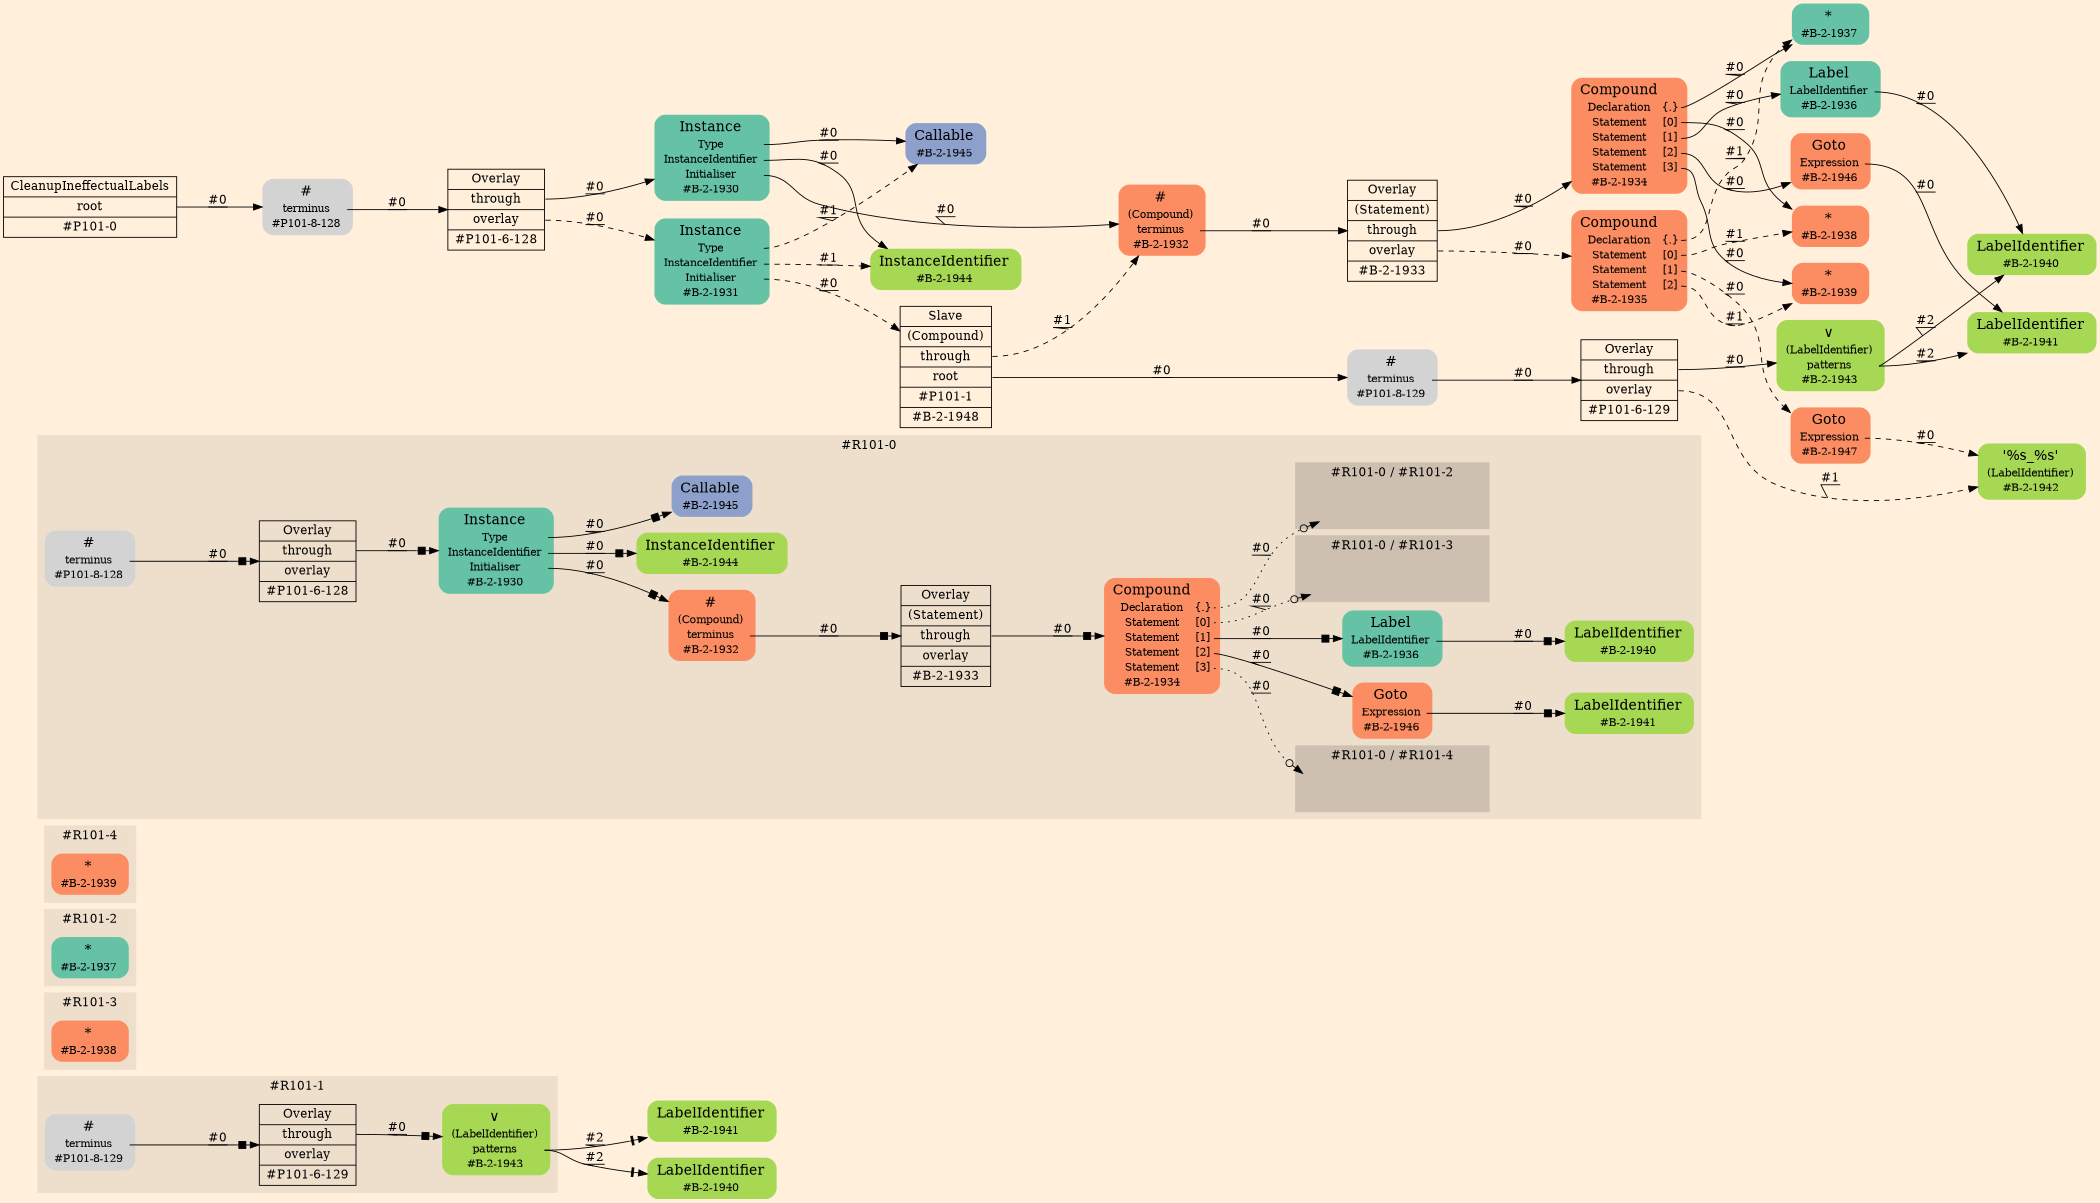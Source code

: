 digraph Inferno {
graph [
    rankdir = "LR"
    ranksep = 1.0
    size = "14,20"
    bgcolor = antiquewhite1
    color = black
    fontcolor = black
];
node [
];

// -------------------- figure #R101-1 --------------------
"#R101-1 / #B-2-1941" [
    shape = "plaintext"
    fillcolor = "/set28/5"
    label = <<TABLE BORDER="0" CELLBORDER="0" CELLSPACING="0">
     <TR><TD><FONT POINT-SIZE="16.0">LabelIdentifier</FONT></TD><TD></TD></TR>
     <TR><TD>#B-2-1941</TD><TD PORT="port0"></TD></TR>
    </TABLE>>
    style = "rounded,filled"
    fontsize = "12"
];

"#R101-1 / #B-2-1940" [
    shape = "plaintext"
    fillcolor = "/set28/5"
    label = <<TABLE BORDER="0" CELLBORDER="0" CELLSPACING="0">
     <TR><TD><FONT POINT-SIZE="16.0">LabelIdentifier</FONT></TD><TD></TD></TR>
     <TR><TD>#B-2-1940</TD><TD PORT="port0"></TD></TR>
    </TABLE>>
    style = "rounded,filled"
    fontsize = "12"
];

subgraph "cluster#R101-1" {
    label = "#R101-1"
    style = "filled"
    color = antiquewhite2
    "#R101-1 / #B-2-1943" [
        shape = "plaintext"
        fillcolor = "/set28/5"
        label = <<TABLE BORDER="0" CELLBORDER="0" CELLSPACING="0">
         <TR><TD><FONT POINT-SIZE="16.0">∨</FONT></TD><TD></TD></TR>
         <TR><TD>(LabelIdentifier)</TD><TD PORT="port0"></TD></TR>
         <TR><TD>patterns</TD><TD PORT="port1"></TD></TR>
         <TR><TD>#B-2-1943</TD><TD PORT="port2"></TD></TR>
        </TABLE>>
        style = "rounded,filled"
        fontsize = "12"
    ];
    
    "#R101-1 / #P101-8-129" [
        shape = "plaintext"
        label = <<TABLE BORDER="0" CELLBORDER="0" CELLSPACING="0">
         <TR><TD><FONT POINT-SIZE="16.0">#</FONT></TD><TD></TD></TR>
         <TR><TD>terminus</TD><TD PORT="port0"></TD></TR>
         <TR><TD>#P101-8-129</TD><TD PORT="port1"></TD></TR>
        </TABLE>>
        style = "rounded,filled"
        fontsize = "12"
    ];
    
    "#R101-1 / #P101-6-129" [
        shape = "record"
        fillcolor = antiquewhite2
        label = "<fixed> Overlay | <port0> through | <port1> overlay | <port2> #P101-6-129"
        style = "filled"
        fontsize = "14"
        color = black
        fontcolor = black
    ];
    
}


// -------------------- figure #R101-3 --------------------
subgraph "cluster#R101-3" {
    label = "#R101-3"
    style = "filled"
    color = antiquewhite2
    "#R101-3 / #B-2-1938" [
        shape = "plaintext"
        fillcolor = "/set28/2"
        label = <<TABLE BORDER="0" CELLBORDER="0" CELLSPACING="0">
         <TR><TD><FONT POINT-SIZE="16.0">*</FONT></TD><TD></TD></TR>
         <TR><TD>#B-2-1938</TD><TD PORT="port0"></TD></TR>
        </TABLE>>
        style = "rounded,filled"
        fontsize = "12"
    ];
    
}


// -------------------- figure #R101-2 --------------------
subgraph "cluster#R101-2" {
    label = "#R101-2"
    style = "filled"
    color = antiquewhite2
    "#R101-2 / #B-2-1937" [
        shape = "plaintext"
        fillcolor = "/set28/1"
        label = <<TABLE BORDER="0" CELLBORDER="0" CELLSPACING="0">
         <TR><TD><FONT POINT-SIZE="16.0">*</FONT></TD><TD></TD></TR>
         <TR><TD>#B-2-1937</TD><TD PORT="port0"></TD></TR>
        </TABLE>>
        style = "rounded,filled"
        fontsize = "12"
    ];
    
}


// -------------------- figure #R101-4 --------------------
subgraph "cluster#R101-4" {
    label = "#R101-4"
    style = "filled"
    color = antiquewhite2
    "#R101-4 / #B-2-1939" [
        shape = "plaintext"
        fillcolor = "/set28/2"
        label = <<TABLE BORDER="0" CELLBORDER="0" CELLSPACING="0">
         <TR><TD><FONT POINT-SIZE="16.0">*</FONT></TD><TD></TD></TR>
         <TR><TD>#B-2-1939</TD><TD PORT="port0"></TD></TR>
        </TABLE>>
        style = "rounded,filled"
        fontsize = "12"
    ];
    
}


// -------------------- figure #R101-0 --------------------
subgraph "cluster#R101-0" {
    label = "#R101-0"
    style = "filled"
    color = antiquewhite2
    "#R101-0 / #B-2-1941" [
        shape = "plaintext"
        fillcolor = "/set28/5"
        label = <<TABLE BORDER="0" CELLBORDER="0" CELLSPACING="0">
         <TR><TD><FONT POINT-SIZE="16.0">LabelIdentifier</FONT></TD><TD></TD></TR>
         <TR><TD>#B-2-1941</TD><TD PORT="port0"></TD></TR>
        </TABLE>>
        style = "rounded,filled"
        fontsize = "12"
    ];
    
    "#R101-0 / #B-2-1945" [
        shape = "plaintext"
        fillcolor = "/set28/3"
        label = <<TABLE BORDER="0" CELLBORDER="0" CELLSPACING="0">
         <TR><TD><FONT POINT-SIZE="16.0">Callable</FONT></TD><TD></TD></TR>
         <TR><TD>#B-2-1945</TD><TD PORT="port0"></TD></TR>
        </TABLE>>
        style = "rounded,filled"
        fontsize = "12"
    ];
    
    "#R101-0 / #B-2-1932" [
        shape = "plaintext"
        fillcolor = "/set28/2"
        label = <<TABLE BORDER="0" CELLBORDER="0" CELLSPACING="0">
         <TR><TD><FONT POINT-SIZE="16.0">#</FONT></TD><TD></TD></TR>
         <TR><TD>(Compound)</TD><TD PORT="port0"></TD></TR>
         <TR><TD>terminus</TD><TD PORT="port1"></TD></TR>
         <TR><TD>#B-2-1932</TD><TD PORT="port2"></TD></TR>
        </TABLE>>
        style = "rounded,filled"
        fontsize = "12"
    ];
    
    "#R101-0 / #B-2-1933" [
        shape = "record"
        fillcolor = antiquewhite2
        label = "<fixed> Overlay | <port0> (Statement) | <port1> through | <port2> overlay | <port3> #B-2-1933"
        style = "filled"
        fontsize = "14"
        color = black
        fontcolor = black
    ];
    
    "#R101-0 / #B-2-1944" [
        shape = "plaintext"
        fillcolor = "/set28/5"
        label = <<TABLE BORDER="0" CELLBORDER="0" CELLSPACING="0">
         <TR><TD><FONT POINT-SIZE="16.0">InstanceIdentifier</FONT></TD><TD></TD></TR>
         <TR><TD>#B-2-1944</TD><TD PORT="port0"></TD></TR>
        </TABLE>>
        style = "rounded,filled"
        fontsize = "12"
    ];
    
    "#R101-0 / #B-2-1930" [
        shape = "plaintext"
        fillcolor = "/set28/1"
        label = <<TABLE BORDER="0" CELLBORDER="0" CELLSPACING="0">
         <TR><TD><FONT POINT-SIZE="16.0">Instance</FONT></TD><TD></TD></TR>
         <TR><TD>Type</TD><TD PORT="port0"></TD></TR>
         <TR><TD>InstanceIdentifier</TD><TD PORT="port1"></TD></TR>
         <TR><TD>Initialiser</TD><TD PORT="port2"></TD></TR>
         <TR><TD>#B-2-1930</TD><TD PORT="port3"></TD></TR>
        </TABLE>>
        style = "rounded,filled"
        fontsize = "12"
    ];
    
    "#R101-0 / #B-2-1934" [
        shape = "plaintext"
        fillcolor = "/set28/2"
        label = <<TABLE BORDER="0" CELLBORDER="0" CELLSPACING="0">
         <TR><TD><FONT POINT-SIZE="16.0">Compound</FONT></TD><TD></TD></TR>
         <TR><TD>Declaration</TD><TD PORT="port0">{.}</TD></TR>
         <TR><TD>Statement</TD><TD PORT="port1">[0]</TD></TR>
         <TR><TD>Statement</TD><TD PORT="port2">[1]</TD></TR>
         <TR><TD>Statement</TD><TD PORT="port3">[2]</TD></TR>
         <TR><TD>Statement</TD><TD PORT="port4">[3]</TD></TR>
         <TR><TD>#B-2-1934</TD><TD PORT="port5"></TD></TR>
        </TABLE>>
        style = "rounded,filled"
        fontsize = "12"
    ];
    
    "#R101-0 / #B-2-1936" [
        shape = "plaintext"
        fillcolor = "/set28/1"
        label = <<TABLE BORDER="0" CELLBORDER="0" CELLSPACING="0">
         <TR><TD><FONT POINT-SIZE="16.0">Label</FONT></TD><TD></TD></TR>
         <TR><TD>LabelIdentifier</TD><TD PORT="port0"></TD></TR>
         <TR><TD>#B-2-1936</TD><TD PORT="port1"></TD></TR>
        </TABLE>>
        style = "rounded,filled"
        fontsize = "12"
    ];
    
    "#R101-0 / #P101-8-128" [
        shape = "plaintext"
        label = <<TABLE BORDER="0" CELLBORDER="0" CELLSPACING="0">
         <TR><TD><FONT POINT-SIZE="16.0">#</FONT></TD><TD></TD></TR>
         <TR><TD>terminus</TD><TD PORT="port0"></TD></TR>
         <TR><TD>#P101-8-128</TD><TD PORT="port1"></TD></TR>
        </TABLE>>
        style = "rounded,filled"
        fontsize = "12"
    ];
    
    "#R101-0 / #B-2-1940" [
        shape = "plaintext"
        fillcolor = "/set28/5"
        label = <<TABLE BORDER="0" CELLBORDER="0" CELLSPACING="0">
         <TR><TD><FONT POINT-SIZE="16.0">LabelIdentifier</FONT></TD><TD></TD></TR>
         <TR><TD>#B-2-1940</TD><TD PORT="port0"></TD></TR>
        </TABLE>>
        style = "rounded,filled"
        fontsize = "12"
    ];
    
    "#R101-0 / #P101-6-128" [
        shape = "record"
        fillcolor = antiquewhite2
        label = "<fixed> Overlay | <port0> through | <port1> overlay | <port2> #P101-6-128"
        style = "filled"
        fontsize = "14"
        color = black
        fontcolor = black
    ];
    
    "#R101-0 / #B-2-1946" [
        shape = "plaintext"
        fillcolor = "/set28/2"
        label = <<TABLE BORDER="0" CELLBORDER="0" CELLSPACING="0">
         <TR><TD><FONT POINT-SIZE="16.0">Goto</FONT></TD><TD></TD></TR>
         <TR><TD>Expression</TD><TD PORT="port0"></TD></TR>
         <TR><TD>#B-2-1946</TD><TD PORT="port1"></TD></TR>
        </TABLE>>
        style = "rounded,filled"
        fontsize = "12"
    ];
    
    subgraph "cluster#R101-0 / #R101-4" {
        label = "#R101-0 / #R101-4"
        style = "filled"
        color = antiquewhite3
        "#R101-0 / #0 / #B-2-1939" [
            shape = "none"
            style = "invisible"
        ];
        
    }
    
    subgraph "cluster#R101-0 / #R101-2" {
        label = "#R101-0 / #R101-2"
        style = "filled"
        color = antiquewhite3
        "#R101-0 / #0 / #B-2-1937" [
            shape = "none"
            style = "invisible"
        ];
        
    }
    
    subgraph "cluster#R101-0 / #R101-3" {
        label = "#R101-0 / #R101-3"
        style = "filled"
        color = antiquewhite3
        "#R101-0 / #0 / #B-2-1938" [
            shape = "none"
            style = "invisible"
        ];
        
    }
    
}


// -------------------- transformation figure --------------------
"CR#P101-0" [
    shape = "record"
    fillcolor = antiquewhite1
    label = "<fixed> CleanupIneffectualLabels | <port0> root | <port1> #P101-0"
    style = "filled"
    fontsize = "14"
    color = black
    fontcolor = black
];

"#P101-8-128" [
    shape = "plaintext"
    label = <<TABLE BORDER="0" CELLBORDER="0" CELLSPACING="0">
     <TR><TD><FONT POINT-SIZE="16.0">#</FONT></TD><TD></TD></TR>
     <TR><TD>terminus</TD><TD PORT="port0"></TD></TR>
     <TR><TD>#P101-8-128</TD><TD PORT="port1"></TD></TR>
    </TABLE>>
    style = "rounded,filled"
    fontsize = "12"
];

"#P101-6-128" [
    shape = "record"
    fillcolor = antiquewhite1
    label = "<fixed> Overlay | <port0> through | <port1> overlay | <port2> #P101-6-128"
    style = "filled"
    fontsize = "14"
    color = black
    fontcolor = black
];

"#B-2-1930" [
    shape = "plaintext"
    fillcolor = "/set28/1"
    label = <<TABLE BORDER="0" CELLBORDER="0" CELLSPACING="0">
     <TR><TD><FONT POINT-SIZE="16.0">Instance</FONT></TD><TD></TD></TR>
     <TR><TD>Type</TD><TD PORT="port0"></TD></TR>
     <TR><TD>InstanceIdentifier</TD><TD PORT="port1"></TD></TR>
     <TR><TD>Initialiser</TD><TD PORT="port2"></TD></TR>
     <TR><TD>#B-2-1930</TD><TD PORT="port3"></TD></TR>
    </TABLE>>
    style = "rounded,filled"
    fontsize = "12"
];

"#B-2-1945" [
    shape = "plaintext"
    fillcolor = "/set28/3"
    label = <<TABLE BORDER="0" CELLBORDER="0" CELLSPACING="0">
     <TR><TD><FONT POINT-SIZE="16.0">Callable</FONT></TD><TD></TD></TR>
     <TR><TD>#B-2-1945</TD><TD PORT="port0"></TD></TR>
    </TABLE>>
    style = "rounded,filled"
    fontsize = "12"
];

"#B-2-1944" [
    shape = "plaintext"
    fillcolor = "/set28/5"
    label = <<TABLE BORDER="0" CELLBORDER="0" CELLSPACING="0">
     <TR><TD><FONT POINT-SIZE="16.0">InstanceIdentifier</FONT></TD><TD></TD></TR>
     <TR><TD>#B-2-1944</TD><TD PORT="port0"></TD></TR>
    </TABLE>>
    style = "rounded,filled"
    fontsize = "12"
];

"#B-2-1932" [
    shape = "plaintext"
    fillcolor = "/set28/2"
    label = <<TABLE BORDER="0" CELLBORDER="0" CELLSPACING="0">
     <TR><TD><FONT POINT-SIZE="16.0">#</FONT></TD><TD></TD></TR>
     <TR><TD>(Compound)</TD><TD PORT="port0"></TD></TR>
     <TR><TD>terminus</TD><TD PORT="port1"></TD></TR>
     <TR><TD>#B-2-1932</TD><TD PORT="port2"></TD></TR>
    </TABLE>>
    style = "rounded,filled"
    fontsize = "12"
];

"#B-2-1933" [
    shape = "record"
    fillcolor = antiquewhite1
    label = "<fixed> Overlay | <port0> (Statement) | <port1> through | <port2> overlay | <port3> #B-2-1933"
    style = "filled"
    fontsize = "14"
    color = black
    fontcolor = black
];

"#B-2-1934" [
    shape = "plaintext"
    fillcolor = "/set28/2"
    label = <<TABLE BORDER="0" CELLBORDER="0" CELLSPACING="0">
     <TR><TD><FONT POINT-SIZE="16.0">Compound</FONT></TD><TD></TD></TR>
     <TR><TD>Declaration</TD><TD PORT="port0">{.}</TD></TR>
     <TR><TD>Statement</TD><TD PORT="port1">[0]</TD></TR>
     <TR><TD>Statement</TD><TD PORT="port2">[1]</TD></TR>
     <TR><TD>Statement</TD><TD PORT="port3">[2]</TD></TR>
     <TR><TD>Statement</TD><TD PORT="port4">[3]</TD></TR>
     <TR><TD>#B-2-1934</TD><TD PORT="port5"></TD></TR>
    </TABLE>>
    style = "rounded,filled"
    fontsize = "12"
];

"#B-2-1937" [
    shape = "plaintext"
    fillcolor = "/set28/1"
    label = <<TABLE BORDER="0" CELLBORDER="0" CELLSPACING="0">
     <TR><TD><FONT POINT-SIZE="16.0">*</FONT></TD><TD></TD></TR>
     <TR><TD>#B-2-1937</TD><TD PORT="port0"></TD></TR>
    </TABLE>>
    style = "rounded,filled"
    fontsize = "12"
];

"#B-2-1938" [
    shape = "plaintext"
    fillcolor = "/set28/2"
    label = <<TABLE BORDER="0" CELLBORDER="0" CELLSPACING="0">
     <TR><TD><FONT POINT-SIZE="16.0">*</FONT></TD><TD></TD></TR>
     <TR><TD>#B-2-1938</TD><TD PORT="port0"></TD></TR>
    </TABLE>>
    style = "rounded,filled"
    fontsize = "12"
];

"#B-2-1936" [
    shape = "plaintext"
    fillcolor = "/set28/1"
    label = <<TABLE BORDER="0" CELLBORDER="0" CELLSPACING="0">
     <TR><TD><FONT POINT-SIZE="16.0">Label</FONT></TD><TD></TD></TR>
     <TR><TD>LabelIdentifier</TD><TD PORT="port0"></TD></TR>
     <TR><TD>#B-2-1936</TD><TD PORT="port1"></TD></TR>
    </TABLE>>
    style = "rounded,filled"
    fontsize = "12"
];

"#B-2-1940" [
    shape = "plaintext"
    fillcolor = "/set28/5"
    label = <<TABLE BORDER="0" CELLBORDER="0" CELLSPACING="0">
     <TR><TD><FONT POINT-SIZE="16.0">LabelIdentifier</FONT></TD><TD></TD></TR>
     <TR><TD>#B-2-1940</TD><TD PORT="port0"></TD></TR>
    </TABLE>>
    style = "rounded,filled"
    fontsize = "12"
];

"#B-2-1946" [
    shape = "plaintext"
    fillcolor = "/set28/2"
    label = <<TABLE BORDER="0" CELLBORDER="0" CELLSPACING="0">
     <TR><TD><FONT POINT-SIZE="16.0">Goto</FONT></TD><TD></TD></TR>
     <TR><TD>Expression</TD><TD PORT="port0"></TD></TR>
     <TR><TD>#B-2-1946</TD><TD PORT="port1"></TD></TR>
    </TABLE>>
    style = "rounded,filled"
    fontsize = "12"
];

"#B-2-1941" [
    shape = "plaintext"
    fillcolor = "/set28/5"
    label = <<TABLE BORDER="0" CELLBORDER="0" CELLSPACING="0">
     <TR><TD><FONT POINT-SIZE="16.0">LabelIdentifier</FONT></TD><TD></TD></TR>
     <TR><TD>#B-2-1941</TD><TD PORT="port0"></TD></TR>
    </TABLE>>
    style = "rounded,filled"
    fontsize = "12"
];

"#B-2-1939" [
    shape = "plaintext"
    fillcolor = "/set28/2"
    label = <<TABLE BORDER="0" CELLBORDER="0" CELLSPACING="0">
     <TR><TD><FONT POINT-SIZE="16.0">*</FONT></TD><TD></TD></TR>
     <TR><TD>#B-2-1939</TD><TD PORT="port0"></TD></TR>
    </TABLE>>
    style = "rounded,filled"
    fontsize = "12"
];

"#B-2-1935" [
    shape = "plaintext"
    fillcolor = "/set28/2"
    label = <<TABLE BORDER="0" CELLBORDER="0" CELLSPACING="0">
     <TR><TD><FONT POINT-SIZE="16.0">Compound</FONT></TD><TD></TD></TR>
     <TR><TD>Declaration</TD><TD PORT="port0">{.}</TD></TR>
     <TR><TD>Statement</TD><TD PORT="port1">[0]</TD></TR>
     <TR><TD>Statement</TD><TD PORT="port2">[1]</TD></TR>
     <TR><TD>Statement</TD><TD PORT="port3">[2]</TD></TR>
     <TR><TD>#B-2-1935</TD><TD PORT="port4"></TD></TR>
    </TABLE>>
    style = "rounded,filled"
    fontsize = "12"
];

"#B-2-1947" [
    shape = "plaintext"
    fillcolor = "/set28/2"
    label = <<TABLE BORDER="0" CELLBORDER="0" CELLSPACING="0">
     <TR><TD><FONT POINT-SIZE="16.0">Goto</FONT></TD><TD></TD></TR>
     <TR><TD>Expression</TD><TD PORT="port0"></TD></TR>
     <TR><TD>#B-2-1947</TD><TD PORT="port1"></TD></TR>
    </TABLE>>
    style = "rounded,filled"
    fontsize = "12"
];

"#B-2-1942" [
    shape = "plaintext"
    fillcolor = "/set28/5"
    label = <<TABLE BORDER="0" CELLBORDER="0" CELLSPACING="0">
     <TR><TD><FONT POINT-SIZE="16.0">'%s_%s'</FONT></TD><TD></TD></TR>
     <TR><TD>(LabelIdentifier)</TD><TD PORT="port0"></TD></TR>
     <TR><TD>#B-2-1942</TD><TD PORT="port1"></TD></TR>
    </TABLE>>
    style = "rounded,filled"
    fontsize = "12"
];

"#B-2-1931" [
    shape = "plaintext"
    fillcolor = "/set28/1"
    label = <<TABLE BORDER="0" CELLBORDER="0" CELLSPACING="0">
     <TR><TD><FONT POINT-SIZE="16.0">Instance</FONT></TD><TD></TD></TR>
     <TR><TD>Type</TD><TD PORT="port0"></TD></TR>
     <TR><TD>InstanceIdentifier</TD><TD PORT="port1"></TD></TR>
     <TR><TD>Initialiser</TD><TD PORT="port2"></TD></TR>
     <TR><TD>#B-2-1931</TD><TD PORT="port3"></TD></TR>
    </TABLE>>
    style = "rounded,filled"
    fontsize = "12"
];

"#B-2-1948" [
    shape = "record"
    fillcolor = antiquewhite1
    label = "<fixed> Slave | <port0> (Compound) | <port1> through | <port2> root | <port3> #P101-1 | <port4> #B-2-1948"
    style = "filled"
    fontsize = "14"
    color = black
    fontcolor = black
];

"#P101-8-129" [
    shape = "plaintext"
    label = <<TABLE BORDER="0" CELLBORDER="0" CELLSPACING="0">
     <TR><TD><FONT POINT-SIZE="16.0">#</FONT></TD><TD></TD></TR>
     <TR><TD>terminus</TD><TD PORT="port0"></TD></TR>
     <TR><TD>#P101-8-129</TD><TD PORT="port1"></TD></TR>
    </TABLE>>
    style = "rounded,filled"
    fontsize = "12"
];

"#P101-6-129" [
    shape = "record"
    fillcolor = antiquewhite1
    label = "<fixed> Overlay | <port0> through | <port1> overlay | <port2> #P101-6-129"
    style = "filled"
    fontsize = "14"
    color = black
    fontcolor = black
];

"#B-2-1943" [
    shape = "plaintext"
    fillcolor = "/set28/5"
    label = <<TABLE BORDER="0" CELLBORDER="0" CELLSPACING="0">
     <TR><TD><FONT POINT-SIZE="16.0">∨</FONT></TD><TD></TD></TR>
     <TR><TD>(LabelIdentifier)</TD><TD PORT="port0"></TD></TR>
     <TR><TD>patterns</TD><TD PORT="port1"></TD></TR>
     <TR><TD>#B-2-1943</TD><TD PORT="port2"></TD></TR>
    </TABLE>>
    style = "rounded,filled"
    fontsize = "12"
];


// -------------------- links --------------------
// links for block CR#P101-0
"CR#P101-0":port0 -> "#P101-8-128" [
    style="solid"
    label = "#0"
    decorate = true
    color = black
    fontcolor = black
];

// links for block #P101-8-128
"#P101-8-128":port0 -> "#P101-6-128" [
    style="solid"
    label = "#0"
    decorate = true
    color = black
    fontcolor = black
];

// links for block #P101-6-128
"#P101-6-128":port0 -> "#B-2-1930" [
    style="solid"
    label = "#0"
    decorate = true
    color = black
    fontcolor = black
];

"#P101-6-128":port1 -> "#B-2-1931" [
    style="dashed"
    label = "#0"
    decorate = true
    color = black
    fontcolor = black
];

// links for block #B-2-1930
"#B-2-1930":port0 -> "#B-2-1945" [
    style="solid"
    label = "#0"
    decorate = true
    color = black
    fontcolor = black
];

"#B-2-1930":port1 -> "#B-2-1944" [
    style="solid"
    label = "#0"
    decorate = true
    color = black
    fontcolor = black
];

"#B-2-1930":port2 -> "#B-2-1932" [
    style="solid"
    label = "#0"
    decorate = true
    color = black
    fontcolor = black
];

// links for block #B-2-1945
// links for block #B-2-1944
// links for block #B-2-1932
"#B-2-1932":port1 -> "#B-2-1933" [
    style="solid"
    label = "#0"
    decorate = true
    color = black
    fontcolor = black
];

// links for block #B-2-1933
"#B-2-1933":port1 -> "#B-2-1934" [
    style="solid"
    label = "#0"
    decorate = true
    color = black
    fontcolor = black
];

"#B-2-1933":port2 -> "#B-2-1935" [
    style="dashed"
    label = "#0"
    decorate = true
    color = black
    fontcolor = black
];

// links for block #B-2-1934
"#B-2-1934":port0 -> "#B-2-1937" [
    style="solid"
    label = "#0"
    decorate = true
    color = black
    fontcolor = black
];

"#B-2-1934":port1 -> "#B-2-1938" [
    style="solid"
    label = "#0"
    decorate = true
    color = black
    fontcolor = black
];

"#B-2-1934":port2 -> "#B-2-1936" [
    style="solid"
    label = "#0"
    decorate = true
    color = black
    fontcolor = black
];

"#B-2-1934":port3 -> "#B-2-1946" [
    style="solid"
    label = "#0"
    decorate = true
    color = black
    fontcolor = black
];

"#B-2-1934":port4 -> "#B-2-1939" [
    style="solid"
    label = "#0"
    decorate = true
    color = black
    fontcolor = black
];

// links for block #B-2-1937
// links for block #B-2-1938
// links for block #B-2-1936
"#B-2-1936":port0 -> "#B-2-1940" [
    style="solid"
    label = "#0"
    decorate = true
    color = black
    fontcolor = black
];

// links for block #B-2-1940
// links for block #B-2-1946
"#B-2-1946":port0 -> "#B-2-1941" [
    style="solid"
    label = "#0"
    decorate = true
    color = black
    fontcolor = black
];

// links for block #B-2-1941
// links for block #B-2-1939
// links for block #B-2-1935
"#B-2-1935":port0 -> "#B-2-1937" [
    style="dashed"
    label = "#1"
    decorate = true
    color = black
    fontcolor = black
];

"#B-2-1935":port1 -> "#B-2-1938" [
    style="dashed"
    label = "#1"
    decorate = true
    color = black
    fontcolor = black
];

"#B-2-1935":port2 -> "#B-2-1947" [
    style="dashed"
    label = "#0"
    decorate = true
    color = black
    fontcolor = black
];

"#B-2-1935":port3 -> "#B-2-1939" [
    style="dashed"
    label = "#1"
    decorate = true
    color = black
    fontcolor = black
];

// links for block #B-2-1947
"#B-2-1947":port0 -> "#B-2-1942" [
    style="dashed"
    label = "#0"
    decorate = true
    color = black
    fontcolor = black
];

// links for block #B-2-1942
// links for block #B-2-1931
"#B-2-1931":port0 -> "#B-2-1945" [
    style="dashed"
    label = "#1"
    decorate = true
    color = black
    fontcolor = black
];

"#B-2-1931":port1 -> "#B-2-1944" [
    style="dashed"
    label = "#1"
    decorate = true
    color = black
    fontcolor = black
];

"#B-2-1931":port2 -> "#B-2-1948" [
    style="dashed"
    label = "#0"
    decorate = true
    color = black
    fontcolor = black
];

// links for block #B-2-1948
"#B-2-1948":port1 -> "#B-2-1932" [
    style="dashed"
    label = "#1"
    decorate = true
    color = black
    fontcolor = black
];

"#B-2-1948":port2 -> "#P101-8-129" [
    style="solid"
    label = "#0"
    decorate = true
    color = black
    fontcolor = black
];

// links for block #P101-8-129
"#P101-8-129":port0 -> "#P101-6-129" [
    style="solid"
    label = "#0"
    decorate = true
    color = black
    fontcolor = black
];

// links for block #P101-6-129
"#P101-6-129":port0 -> "#B-2-1943" [
    style="solid"
    label = "#0"
    decorate = true
    color = black
    fontcolor = black
];

"#P101-6-129":port1 -> "#B-2-1942" [
    style="dashed"
    label = "#1"
    decorate = true
    color = black
    fontcolor = black
];

// links for block #B-2-1943
"#B-2-1943":port1 -> "#B-2-1940" [
    style="solid"
    label = "#2"
    decorate = true
    color = black
    fontcolor = black
];

"#B-2-1943":port1 -> "#B-2-1941" [
    style="solid"
    label = "#2"
    decorate = true
    color = black
    fontcolor = black
];

// links for block #R101-0 / #B-2-1941
// links for block #R101-0 / #B-2-1945
// links for block #R101-0 / #B-2-1932
"#R101-0 / #B-2-1932":port1 -> "#R101-0 / #B-2-1933" [
    style="solid"
    arrowhead="normalnonebox"
    label = "#0"
    decorate = true
    color = black
    fontcolor = black
];

// links for block #R101-0 / #B-2-1933
"#R101-0 / #B-2-1933":port1 -> "#R101-0 / #B-2-1934" [
    style="solid"
    arrowhead="normalnonebox"
    label = "#0"
    decorate = true
    color = black
    fontcolor = black
];

// links for block #R101-0 / #B-2-1944
// links for block #R101-0 / #B-2-1930
"#R101-0 / #B-2-1930":port0 -> "#R101-0 / #B-2-1945" [
    style="solid"
    arrowhead="normalnonebox"
    label = "#0"
    decorate = true
    color = black
    fontcolor = black
];

"#R101-0 / #B-2-1930":port1 -> "#R101-0 / #B-2-1944" [
    style="solid"
    arrowhead="normalnonebox"
    label = "#0"
    decorate = true
    color = black
    fontcolor = black
];

"#R101-0 / #B-2-1930":port2 -> "#R101-0 / #B-2-1932" [
    style="solid"
    arrowhead="normalnonebox"
    label = "#0"
    decorate = true
    color = black
    fontcolor = black
];

// links for block #R101-0 / #B-2-1934
"#R101-0 / #B-2-1934":port0 -> "#R101-0 / #0 / #B-2-1937" [
    style="dotted"
    arrowhead="normalnoneodot"
    label = "#0"
    decorate = true
    color = black
    fontcolor = black
];

"#R101-0 / #B-2-1934":port1 -> "#R101-0 / #0 / #B-2-1938" [
    style="dotted"
    arrowhead="normalnoneodot"
    label = "#0"
    decorate = true
    color = black
    fontcolor = black
];

"#R101-0 / #B-2-1934":port2 -> "#R101-0 / #B-2-1936" [
    style="solid"
    arrowhead="normalnonebox"
    label = "#0"
    decorate = true
    color = black
    fontcolor = black
];

"#R101-0 / #B-2-1934":port3 -> "#R101-0 / #B-2-1946" [
    style="solid"
    arrowhead="normalnonebox"
    label = "#0"
    decorate = true
    color = black
    fontcolor = black
];

"#R101-0 / #B-2-1934":port4 -> "#R101-0 / #0 / #B-2-1939" [
    style="dotted"
    arrowhead="normalnoneodot"
    label = "#0"
    decorate = true
    color = black
    fontcolor = black
];

// links for block #R101-0 / #B-2-1936
"#R101-0 / #B-2-1936":port0 -> "#R101-0 / #B-2-1940" [
    style="solid"
    arrowhead="normalnonebox"
    label = "#0"
    decorate = true
    color = black
    fontcolor = black
];

// links for block #R101-0 / #P101-8-128
"#R101-0 / #P101-8-128":port0 -> "#R101-0 / #P101-6-128" [
    style="solid"
    arrowhead="normalnonebox"
    label = "#0"
    decorate = true
    color = black
    fontcolor = black
];

// links for block #R101-0 / #B-2-1940
// links for block #R101-0 / #P101-6-128
"#R101-0 / #P101-6-128":port0 -> "#R101-0 / #B-2-1930" [
    style="solid"
    arrowhead="normalnonebox"
    label = "#0"
    decorate = true
    color = black
    fontcolor = black
];

// links for block #R101-0 / #B-2-1946
"#R101-0 / #B-2-1946":port0 -> "#R101-0 / #B-2-1941" [
    style="solid"
    arrowhead="normalnonebox"
    label = "#0"
    decorate = true
    color = black
    fontcolor = black
];

// links for block #R101-0 / #0 / #B-2-1939
// links for block #R101-0 / #0 / #B-2-1937
// links for block #R101-0 / #0 / #B-2-1938
// links for block #R101-4 / #B-2-1939
// links for block #R101-2 / #B-2-1937
// links for block #R101-3 / #B-2-1938
// links for block #R101-1 / #B-2-1941
// links for block #R101-1 / #B-2-1940
// links for block #R101-1 / #B-2-1943
"#R101-1 / #B-2-1943":port1 -> "#R101-1 / #B-2-1940" [
    style="solid"
    arrowhead="normalnonetee"
    label = "#2"
    decorate = true
    color = black
    fontcolor = black
];

"#R101-1 / #B-2-1943":port1 -> "#R101-1 / #B-2-1941" [
    style="solid"
    arrowhead="normalnonetee"
    label = "#2"
    decorate = true
    color = black
    fontcolor = black
];

// links for block #R101-1 / #P101-8-129
"#R101-1 / #P101-8-129":port0 -> "#R101-1 / #P101-6-129" [
    style="solid"
    arrowhead="normalnonebox"
    label = "#0"
    decorate = true
    color = black
    fontcolor = black
];

// links for block #R101-1 / #P101-6-129
"#R101-1 / #P101-6-129":port0 -> "#R101-1 / #B-2-1943" [
    style="solid"
    arrowhead="normalnonebox"
    label = "#0"
    decorate = true
    color = black
    fontcolor = black
];

}
